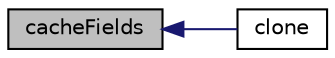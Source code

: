 digraph "cacheFields"
{
  bgcolor="transparent";
  edge [fontname="Helvetica",fontsize="10",labelfontname="Helvetica",labelfontsize="10"];
  node [fontname="Helvetica",fontsize="10",shape=record];
  rankdir="LR";
  Node687 [label="cacheFields",height=0.2,width=0.4,color="black", fillcolor="grey75", style="filled", fontcolor="black"];
  Node687 -> Node688 [dir="back",color="midnightblue",fontsize="10",style="solid",fontname="Helvetica"];
  Node688 [label="clone",height=0.2,width=0.4,color="black",URL="$a25281.html#ac7eaa8b220cc46ce90a03b7fc312138e",tooltip="Construct and return a clone. "];
}
